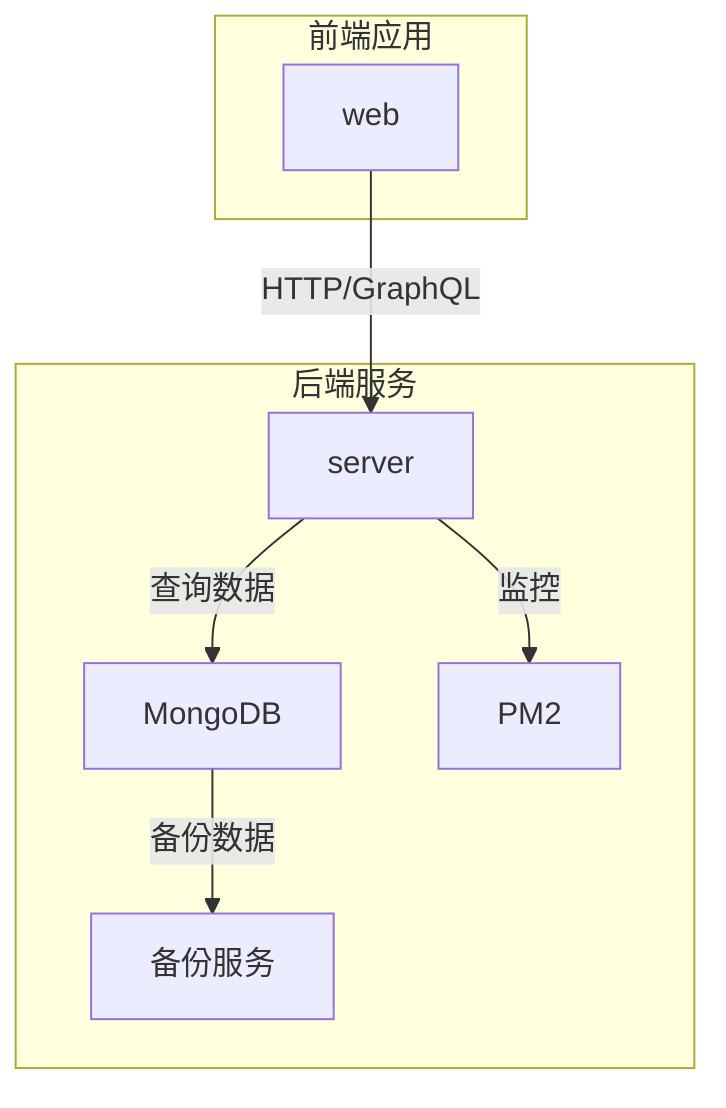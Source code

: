 graph TD
    subgraph 前端应用
        A[web]
    end

    subgraph 后端服务
        B[server]
        C[MongoDB]
        H[PM2]
        J[备份服务]
    end

    A -->|HTTP/GraphQL| B
    B -->|查询数据| C
    B -->|监控| H
    C -->|备份数据| J